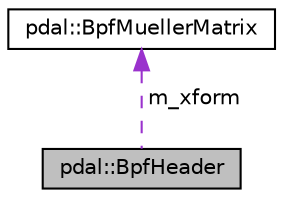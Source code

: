 digraph "pdal::BpfHeader"
{
  edge [fontname="Helvetica",fontsize="10",labelfontname="Helvetica",labelfontsize="10"];
  node [fontname="Helvetica",fontsize="10",shape=record];
  Node1 [label="pdal::BpfHeader",height=0.2,width=0.4,color="black", fillcolor="grey75", style="filled", fontcolor="black"];
  Node2 -> Node1 [dir="back",color="darkorchid3",fontsize="10",style="dashed",label=" m_xform" ,fontname="Helvetica"];
  Node2 [label="pdal::BpfMuellerMatrix",height=0.2,width=0.4,color="black", fillcolor="white", style="filled",URL="$structpdal_1_1BpfMuellerMatrix.html"];
}
